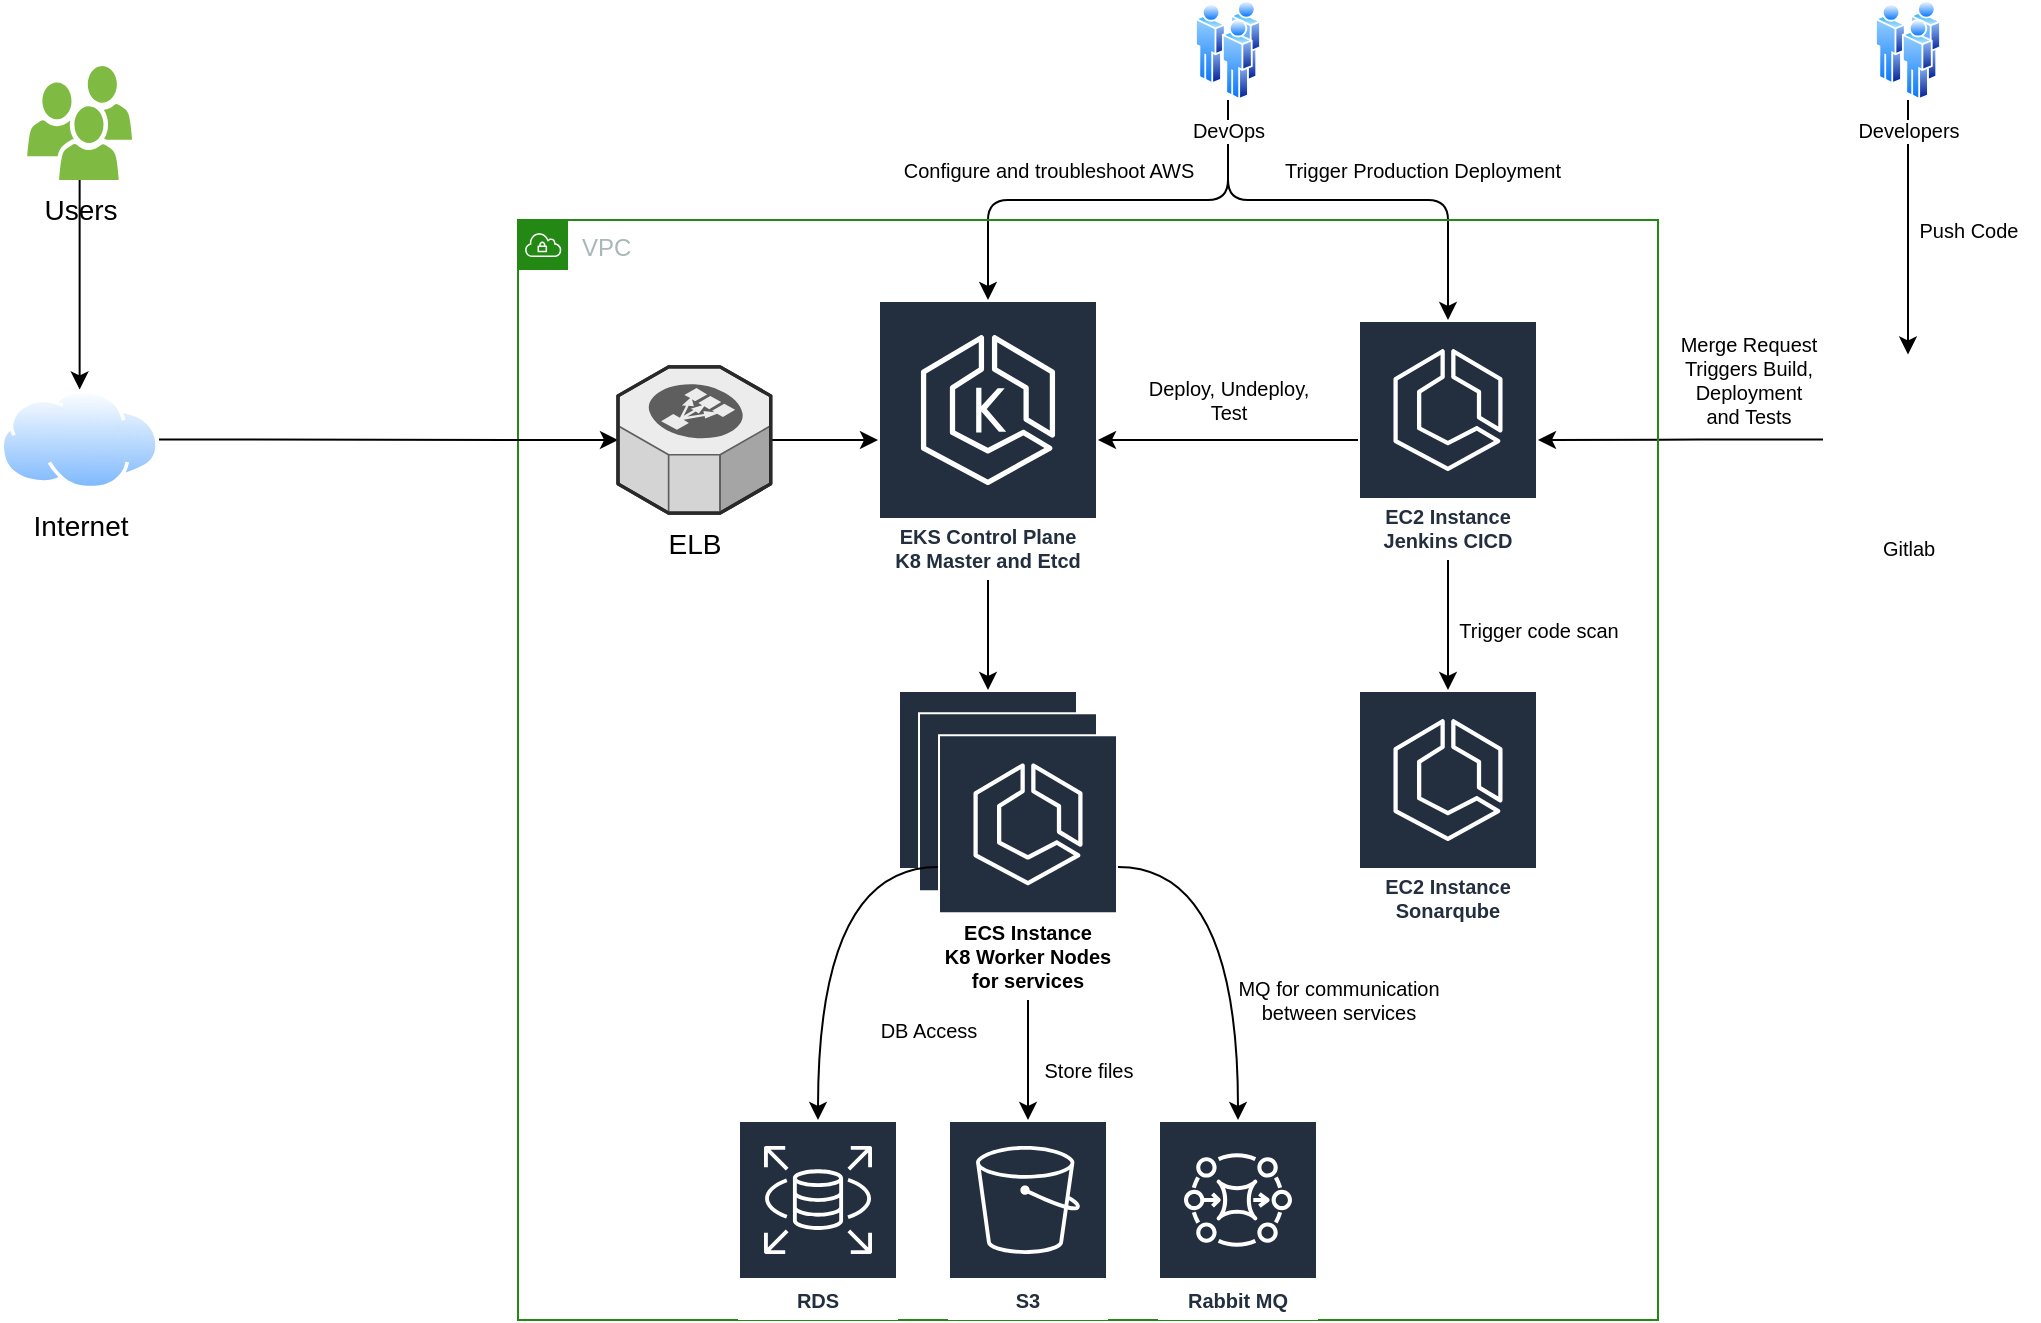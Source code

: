 <mxfile version="20.2.4" type="device" pages="2"><diagram id="X1YHbi0_fT3v_XIOK6Z2" name="Page-1"><mxGraphModel dx="1426" dy="769" grid="1" gridSize="10" guides="1" tooltips="1" connect="1" arrows="1" fold="1" page="1" pageScale="1" pageWidth="1100" pageHeight="850" math="0" shadow="0"><root><mxCell id="0"/><mxCell id="1" parent="0"/><mxCell id="kAOM1V9YPyq5Xtv8fsHM-78" style="edgeStyle=orthogonalEdgeStyle;orthogonalLoop=1;jettySize=auto;html=1;exitX=0;exitY=0.5;exitDx=0;exitDy=0;fontSize=10;" parent="1" source="kAOM1V9YPyq5Xtv8fsHM-39" target="kAOM1V9YPyq5Xtv8fsHM-33" edge="1"><mxGeometry relative="1" as="geometry"/></mxCell><mxCell id="kAOM1V9YPyq5Xtv8fsHM-39" value="Gitlab" style="shape=image;html=1;verticalAlign=top;verticalLabelPosition=bottom;labelBackgroundColor=#ffffff;imageAspect=0;aspect=fixed;image=https://cdn4.iconfinder.com/data/icons/socialcones/508/Gitlab-128.png;fontSize=10;rounded=0;" parent="1" vertex="1"><mxGeometry x="972.5" y="187.25" width="85" height="85" as="geometry"/></mxCell><mxCell id="kAOM1V9YPyq5Xtv8fsHM-70" style="edgeStyle=orthogonalEdgeStyle;orthogonalLoop=1;jettySize=auto;html=1;exitX=0.5;exitY=1;exitDx=0;exitDy=0;fontSize=10;" parent="1" source="kAOM1V9YPyq5Xtv8fsHM-40" target="kAOM1V9YPyq5Xtv8fsHM-16" edge="1"><mxGeometry relative="1" as="geometry"/></mxCell><mxCell id="kAOM1V9YPyq5Xtv8fsHM-71" style="edgeStyle=orthogonalEdgeStyle;orthogonalLoop=1;jettySize=auto;html=1;exitX=0.5;exitY=1;exitDx=0;exitDy=0;fontSize=10;" parent="1" source="kAOM1V9YPyq5Xtv8fsHM-40" target="kAOM1V9YPyq5Xtv8fsHM-33" edge="1"><mxGeometry relative="1" as="geometry"><Array as="points"><mxPoint x="675" y="110"/><mxPoint x="785" y="110"/></Array></mxGeometry></mxCell><mxCell id="kAOM1V9YPyq5Xtv8fsHM-40" value="DevOps" style="aspect=fixed;perimeter=ellipsePerimeter;html=1;align=center;shadow=0;dashed=0;spacingTop=3;image;image=img/lib/active_directory/users.svg;fontSize=10;rounded=0;" parent="1" vertex="1"><mxGeometry x="658.5" y="10" width="33" height="50" as="geometry"/></mxCell><mxCell id="kAOM1V9YPyq5Xtv8fsHM-79" style="edgeStyle=orthogonalEdgeStyle;orthogonalLoop=1;jettySize=auto;html=1;exitX=0.5;exitY=1;exitDx=0;exitDy=0;entryX=0.5;entryY=0;entryDx=0;entryDy=0;fontSize=10;" parent="1" source="kAOM1V9YPyq5Xtv8fsHM-41" target="kAOM1V9YPyq5Xtv8fsHM-39" edge="1"><mxGeometry relative="1" as="geometry"/></mxCell><mxCell id="kAOM1V9YPyq5Xtv8fsHM-41" value="Developers" style="aspect=fixed;perimeter=ellipsePerimeter;html=1;align=center;shadow=0;dashed=0;spacingTop=3;image;image=img/lib/active_directory/users.svg;fontSize=10;rounded=0;" parent="1" vertex="1"><mxGeometry x="998.5" y="10" width="33" height="50" as="geometry"/></mxCell><mxCell id="kAOM1V9YPyq5Xtv8fsHM-48" value="VPC" style="points=[[0,0],[0.25,0],[0.5,0],[0.75,0],[1,0],[1,0.25],[1,0.5],[1,0.75],[1,1],[0.75,1],[0.5,1],[0.25,1],[0,1],[0,0.75],[0,0.5],[0,0.25]];outlineConnect=0;gradientColor=none;html=1;whiteSpace=wrap;fontSize=12;fontStyle=0;container=0;pointerEvents=0;collapsible=0;recursiveResize=0;shape=mxgraph.aws4.group;grIcon=mxgraph.aws4.group_vpc;strokeColor=#248814;fillColor=none;verticalAlign=top;align=left;spacingLeft=30;fontColor=#AAB7B8;dashed=0;rounded=0;" parent="1" vertex="1"><mxGeometry x="320" y="120" width="570" height="550" as="geometry"/></mxCell><mxCell id="kAOM1V9YPyq5Xtv8fsHM-64" style="edgeStyle=none;rounded=0;orthogonalLoop=1;jettySize=auto;html=1;exitX=0.5;exitY=1;exitDx=0;exitDy=0;fontSize=10;" parent="1" source="kAOM1V9YPyq5Xtv8fsHM-40" target="kAOM1V9YPyq5Xtv8fsHM-40" edge="1"><mxGeometry relative="1" as="geometry"/></mxCell><mxCell id="kAOM1V9YPyq5Xtv8fsHM-69" style="edgeStyle=orthogonalEdgeStyle;orthogonalLoop=1;jettySize=auto;html=1;exitX=0.5;exitY=1;exitDx=0;exitDy=0;fontSize=10;" parent="1" source="kAOM1V9YPyq5Xtv8fsHM-40" target="kAOM1V9YPyq5Xtv8fsHM-40" edge="1"><mxGeometry relative="1" as="geometry"/></mxCell><mxCell id="kAOM1V9YPyq5Xtv8fsHM-80" value="Trigger Production Deployment" style="text;html=1;resizable=0;autosize=1;align=center;verticalAlign=middle;points=[];fillColor=none;strokeColor=none;rounded=0;fontSize=10;" parent="1" vertex="1"><mxGeometry x="691.5" y="80" width="160" height="30" as="geometry"/></mxCell><mxCell id="kAOM1V9YPyq5Xtv8fsHM-82" value="Configure and troubleshoot AWS" style="text;html=1;resizable=0;autosize=1;align=center;verticalAlign=middle;points=[];fillColor=none;strokeColor=none;rounded=0;fontSize=10;" parent="1" vertex="1"><mxGeometry x="500" y="80" width="170" height="30" as="geometry"/></mxCell><mxCell id="kAOM1V9YPyq5Xtv8fsHM-84" value="Push Code" style="text;html=1;resizable=0;autosize=1;align=center;verticalAlign=middle;points=[];fillColor=none;strokeColor=none;rounded=0;fontSize=10;" parent="1" vertex="1"><mxGeometry x="1010" y="110" width="70" height="30" as="geometry"/></mxCell><mxCell id="kAOM1V9YPyq5Xtv8fsHM-85" value="Merge Request&lt;br&gt;Triggers Build,&lt;br&gt;Deployment&lt;br&gt;and Tests&lt;br&gt;" style="text;html=1;resizable=0;autosize=1;align=center;verticalAlign=middle;points=[];fillColor=none;strokeColor=none;rounded=0;fontSize=10;" parent="1" vertex="1"><mxGeometry x="890" y="170" width="90" height="60" as="geometry"/></mxCell><mxCell id="liewG8oI1G_akwRt7urS-18" style="edgeStyle=orthogonalEdgeStyle;curved=1;rounded=0;orthogonalLoop=1;jettySize=auto;html=1;fontSize=14;exitX=1;exitY=0.5;exitDx=0;exitDy=0;" parent="1" source="liewG8oI1G_akwRt7urS-22" target="liewG8oI1G_akwRt7urS-14" edge="1"><mxGeometry relative="1" as="geometry"><mxPoint x="269.99" y="229.8" as="sourcePoint"/></mxGeometry></mxCell><mxCell id="kAOM1V9YPyq5Xtv8fsHM-72" style="edgeStyle=orthogonalEdgeStyle;orthogonalLoop=1;jettySize=auto;html=1;fontSize=10;" parent="1" source="kAOM1V9YPyq5Xtv8fsHM-16" target="kAOM1V9YPyq5Xtv8fsHM-34" edge="1"><mxGeometry relative="1" as="geometry"><mxPoint x="555" y="360" as="targetPoint"/></mxGeometry></mxCell><mxCell id="kAOM1V9YPyq5Xtv8fsHM-16" value="EKS Control Plane&lt;br&gt;K8 Master and Etcd" style="sketch=0;outlineConnect=0;fontColor=#232F3E;gradientColor=none;strokeColor=#ffffff;fillColor=#232F3E;dashed=0;verticalLabelPosition=middle;verticalAlign=bottom;align=center;html=1;whiteSpace=wrap;fontSize=10;fontStyle=1;spacing=3;shape=mxgraph.aws4.productIcon;prIcon=mxgraph.aws4.eks;rounded=0;" parent="1" vertex="1"><mxGeometry x="500" y="160" width="110" height="140" as="geometry"/></mxCell><mxCell id="kAOM1V9YPyq5Xtv8fsHM-73" style="edgeStyle=orthogonalEdgeStyle;orthogonalLoop=1;jettySize=auto;html=1;fontSize=10;" parent="1" source="kAOM1V9YPyq5Xtv8fsHM-33" target="kAOM1V9YPyq5Xtv8fsHM-45" edge="1"><mxGeometry relative="1" as="geometry"/></mxCell><mxCell id="kAOM1V9YPyq5Xtv8fsHM-83" style="edgeStyle=orthogonalEdgeStyle;orthogonalLoop=1;jettySize=auto;html=1;fontSize=10;" parent="1" source="kAOM1V9YPyq5Xtv8fsHM-33" target="kAOM1V9YPyq5Xtv8fsHM-16" edge="1"><mxGeometry relative="1" as="geometry"/></mxCell><mxCell id="kAOM1V9YPyq5Xtv8fsHM-33" value="EC2 Instance&lt;br&gt;Jenkins CICD" style="sketch=0;outlineConnect=0;fontColor=#232F3E;gradientColor=none;strokeColor=#ffffff;fillColor=#232F3E;dashed=0;verticalLabelPosition=middle;verticalAlign=bottom;align=center;html=1;whiteSpace=wrap;fontSize=10;fontStyle=1;spacing=3;shape=mxgraph.aws4.productIcon;prIcon=mxgraph.aws4.ecs;rounded=0;" parent="1" vertex="1"><mxGeometry x="740" y="170" width="90" height="120" as="geometry"/></mxCell><mxCell id="kAOM1V9YPyq5Xtv8fsHM-45" value="EC2 Instance&lt;br&gt;Sonarqube" style="sketch=0;outlineConnect=0;fontColor=#232F3E;gradientColor=none;strokeColor=#ffffff;fillColor=#232F3E;dashed=0;verticalLabelPosition=middle;verticalAlign=bottom;align=center;html=1;whiteSpace=wrap;fontSize=10;fontStyle=1;spacing=3;shape=mxgraph.aws4.productIcon;prIcon=mxgraph.aws4.ecs;rounded=0;" parent="1" vertex="1"><mxGeometry x="740" y="355" width="90" height="120" as="geometry"/></mxCell><mxCell id="kAOM1V9YPyq5Xtv8fsHM-47" value="Trigger code scan" style="text;html=1;resizable=0;autosize=1;align=center;verticalAlign=middle;points=[];fillColor=none;strokeColor=none;rounded=0;fontSize=10;" parent="1" vertex="1"><mxGeometry x="780" y="310" width="100" height="30" as="geometry"/></mxCell><mxCell id="kAOM1V9YPyq5Xtv8fsHM-53" value="Store files" style="text;html=1;resizable=0;autosize=1;align=center;verticalAlign=middle;points=[];fillColor=none;strokeColor=none;rounded=0;fontSize=10;" parent="1" vertex="1"><mxGeometry x="570" y="530" width="70" height="30" as="geometry"/></mxCell><mxCell id="kAOM1V9YPyq5Xtv8fsHM-54" value="DB Access" style="text;html=1;resizable=0;autosize=1;align=center;verticalAlign=middle;points=[];fillColor=none;strokeColor=none;rounded=0;fontSize=10;" parent="1" vertex="1"><mxGeometry x="490" y="510" width="70" height="30" as="geometry"/></mxCell><mxCell id="kAOM1V9YPyq5Xtv8fsHM-31" value="&lt;br&gt;RDS" style="sketch=0;outlineConnect=0;fontColor=#232F3E;gradientColor=none;strokeColor=#ffffff;fillColor=#232F3E;dashed=0;verticalLabelPosition=middle;verticalAlign=bottom;align=center;html=1;whiteSpace=wrap;fontSize=10;fontStyle=1;spacing=3;shape=mxgraph.aws4.productIcon;prIcon=mxgraph.aws4.rds;rounded=0;" parent="1" vertex="1"><mxGeometry x="430" y="570" width="80" height="100" as="geometry"/></mxCell><mxCell id="kAOM1V9YPyq5Xtv8fsHM-35" value="" style="group;rounded=0;" parent="1" vertex="1" connectable="0"><mxGeometry x="510" y="355" width="150" height="155" as="geometry"/></mxCell><mxCell id="kAOM1V9YPyq5Xtv8fsHM-34" value="" style="sketch=0;outlineConnect=0;fontColor=#232F3E;gradientColor=none;strokeColor=#ffffff;fillColor=#232F3E;dashed=0;verticalLabelPosition=middle;verticalAlign=bottom;align=center;html=1;whiteSpace=wrap;fontSize=10;fontStyle=1;spacing=3;shape=mxgraph.aws4.productIcon;prIcon=mxgraph.aws4.ecs;rounded=0;" parent="kAOM1V9YPyq5Xtv8fsHM-35" vertex="1"><mxGeometry width="90" height="99.643" as="geometry"/></mxCell><mxCell id="kAOM1V9YPyq5Xtv8fsHM-6" style="edgeStyle=orthogonalEdgeStyle;rounded=0;orthogonalLoop=1;jettySize=auto;html=1;exitX=0.5;exitY=1;exitDx=0;exitDy=0;" parent="kAOM1V9YPyq5Xtv8fsHM-35" edge="1"><mxGeometry relative="1" as="geometry"><mxPoint x="150" as="sourcePoint"/><mxPoint x="150" as="targetPoint"/></mxGeometry></mxCell><mxCell id="kAOM1V9YPyq5Xtv8fsHM-18" value="" style="sketch=0;outlineConnect=0;fontColor=#232F3E;gradientColor=none;strokeColor=#ffffff;fillColor=#232F3E;dashed=0;verticalLabelPosition=middle;verticalAlign=bottom;align=center;html=1;whiteSpace=wrap;fontSize=10;fontStyle=1;spacing=3;shape=mxgraph.aws4.productIcon;prIcon=mxgraph.aws4.ecs;rounded=0;" parent="kAOM1V9YPyq5Xtv8fsHM-35" vertex="1"><mxGeometry x="10" y="11.071" width="90" height="99.643" as="geometry"/></mxCell><mxCell id="kAOM1V9YPyq5Xtv8fsHM-19" value="&lt;font style=&quot;font-size: 10px;&quot;&gt;&lt;span style=&quot;color: rgb(0, 0, 0);&quot;&gt;ECS Instance&lt;br&gt;&lt;/span&gt;&lt;span style=&quot;color: rgb(0, 0, 0);&quot;&gt;K8 Worker Nodes&lt;br&gt;for services&lt;br&gt;&lt;/span&gt;&lt;/font&gt;" style="sketch=0;outlineConnect=0;fontColor=#232F3E;gradientColor=none;strokeColor=#ffffff;fillColor=#232F3E;dashed=0;verticalLabelPosition=middle;verticalAlign=bottom;align=center;html=1;whiteSpace=wrap;fontSize=10;fontStyle=1;spacing=3;shape=mxgraph.aws4.productIcon;prIcon=mxgraph.aws4.ecs;rounded=0;" parent="kAOM1V9YPyq5Xtv8fsHM-35" vertex="1"><mxGeometry x="20" y="22.143" width="90" height="132.857" as="geometry"/></mxCell><mxCell id="kAOM1V9YPyq5Xtv8fsHM-32" value="&lt;br&gt;S3" style="sketch=0;outlineConnect=0;fontColor=#232F3E;gradientColor=none;strokeColor=#ffffff;fillColor=#232F3E;dashed=0;verticalLabelPosition=middle;verticalAlign=bottom;align=center;html=1;whiteSpace=wrap;fontSize=10;fontStyle=1;spacing=3;shape=mxgraph.aws4.productIcon;prIcon=mxgraph.aws4.s3;rounded=0;" parent="1" vertex="1"><mxGeometry x="535" y="570" width="80" height="100" as="geometry"/></mxCell><mxCell id="kAOM1V9YPyq5Xtv8fsHM-60" value="MQ for communication&lt;br&gt;between services" style="text;html=1;resizable=0;autosize=1;align=center;verticalAlign=middle;points=[];fillColor=none;strokeColor=none;rounded=0;fontSize=10;" parent="1" vertex="1"><mxGeometry x="670" y="490" width="120" height="40" as="geometry"/></mxCell><mxCell id="kAOM1V9YPyq5Xtv8fsHM-75" style="edgeStyle=orthogonalEdgeStyle;orthogonalLoop=1;jettySize=auto;html=1;fontSize=10;" parent="1" source="kAOM1V9YPyq5Xtv8fsHM-19" target="kAOM1V9YPyq5Xtv8fsHM-32" edge="1"><mxGeometry relative="1" as="geometry"/></mxCell><mxCell id="kAOM1V9YPyq5Xtv8fsHM-38" value="Deploy, Undeploy, &lt;br&gt;Test" style="text;html=1;resizable=0;autosize=1;align=center;verticalAlign=middle;points=[];fillColor=none;strokeColor=none;rounded=0;fontSize=10;" parent="1" vertex="1"><mxGeometry x="625" y="190" width="100" height="40" as="geometry"/></mxCell><mxCell id="liewG8oI1G_akwRt7urS-3" value="Rabbit MQ" style="sketch=0;outlineConnect=0;fontColor=#232F3E;gradientColor=none;strokeColor=#ffffff;fillColor=#232F3E;dashed=0;verticalLabelPosition=middle;verticalAlign=bottom;align=center;html=1;whiteSpace=wrap;fontSize=10;fontStyle=1;spacing=3;shape=mxgraph.aws4.productIcon;prIcon=mxgraph.aws4.mq;" parent="1" vertex="1"><mxGeometry x="640" y="570" width="80" height="100" as="geometry"/></mxCell><mxCell id="liewG8oI1G_akwRt7urS-15" style="edgeStyle=orthogonalEdgeStyle;curved=1;rounded=0;orthogonalLoop=1;jettySize=auto;html=1;fontSize=14;" parent="1" source="liewG8oI1G_akwRt7urS-14" target="kAOM1V9YPyq5Xtv8fsHM-16" edge="1"><mxGeometry relative="1" as="geometry"/></mxCell><mxCell id="liewG8oI1G_akwRt7urS-14" value="ELB" style="verticalLabelPosition=bottom;html=1;verticalAlign=top;strokeWidth=1;align=center;outlineConnect=0;dashed=0;outlineConnect=0;shape=mxgraph.aws3d.elasticLoadBalancing;fillColor=#ECECEC;strokeColor=#5E5E5E;aspect=fixed;fontSize=14;" parent="1" vertex="1"><mxGeometry x="370" y="193.41" width="76.35" height="73.17" as="geometry"/></mxCell><mxCell id="liewG8oI1G_akwRt7urS-23" style="edgeStyle=orthogonalEdgeStyle;curved=1;rounded=0;orthogonalLoop=1;jettySize=auto;html=1;entryX=0.5;entryY=0;entryDx=0;entryDy=0;fontSize=14;" parent="1" source="liewG8oI1G_akwRt7urS-16" target="liewG8oI1G_akwRt7urS-22" edge="1"><mxGeometry relative="1" as="geometry"/></mxCell><mxCell id="liewG8oI1G_akwRt7urS-16" value="Users" style="sketch=0;pointerEvents=1;shadow=0;dashed=0;html=1;strokeColor=none;labelPosition=center;verticalLabelPosition=bottom;verticalAlign=top;outlineConnect=0;align=center;shape=mxgraph.office.users.users;fillColor=#7FBA42;fontSize=14;" parent="1" vertex="1"><mxGeometry x="74.6" y="43" width="52.44" height="57" as="geometry"/></mxCell><mxCell id="liewG8oI1G_akwRt7urS-20" style="edgeStyle=orthogonalEdgeStyle;curved=1;rounded=0;orthogonalLoop=1;jettySize=auto;html=1;fontSize=14;" parent="1" source="kAOM1V9YPyq5Xtv8fsHM-19" target="liewG8oI1G_akwRt7urS-3" edge="1"><mxGeometry relative="1" as="geometry"/></mxCell><mxCell id="liewG8oI1G_akwRt7urS-21" style="edgeStyle=orthogonalEdgeStyle;curved=1;rounded=0;orthogonalLoop=1;jettySize=auto;html=1;fontSize=14;" parent="1" source="kAOM1V9YPyq5Xtv8fsHM-19" target="kAOM1V9YPyq5Xtv8fsHM-31" edge="1"><mxGeometry relative="1" as="geometry"/></mxCell><mxCell id="liewG8oI1G_akwRt7urS-22" value="Internet" style="aspect=fixed;perimeter=ellipsePerimeter;html=1;align=center;shadow=0;dashed=0;spacingTop=3;image;image=img/lib/active_directory/internet_cloud.svg;fontSize=14;" parent="1" vertex="1"><mxGeometry x="61.13" y="204.75" width="79.37" height="50" as="geometry"/></mxCell></root></mxGraphModel></diagram><diagram name="Copy of Page-1" id="veO9PjtRmQgxP5respzX"><mxGraphModel dx="2046" dy="1038" grid="1" gridSize="10" guides="1" tooltips="1" connect="1" arrows="1" fold="1" page="1" pageScale="1" pageWidth="1100" pageHeight="850" math="0" shadow="0">&#xa;      <root>&#xa;        <mxCell id="hPk2TVcE_SNGcAEJFy5V-0"/>&#xa;        <mxCell id="hPk2TVcE_SNGcAEJFy5V-1" parent="hPk2TVcE_SNGcAEJFy5V-0"/>&#xa;        <mxCell id="hPk2TVcE_SNGcAEJFy5V-2" style="edgeStyle=orthogonalEdgeStyle;orthogonalLoop=1;jettySize=auto;html=1;exitX=0;exitY=0.5;exitDx=0;exitDy=0;fontSize=10;" parent="hPk2TVcE_SNGcAEJFy5V-1" source="hPk2TVcE_SNGcAEJFy5V-3" target="hPk2TVcE_SNGcAEJFy5V-14" edge="1">&#xa;          <mxGeometry relative="1" as="geometry"/>&#xa;        </mxCell>&#xa;        <mxCell id="hPk2TVcE_SNGcAEJFy5V-3" value="Gitlab" style="shape=image;html=1;verticalAlign=top;verticalLabelPosition=bottom;labelBackgroundColor=#ffffff;imageAspect=0;aspect=fixed;image=https://cdn4.iconfinder.com/data/icons/socialcones/508/Gitlab-128.png;fontSize=10;rounded=0;" parent="hPk2TVcE_SNGcAEJFy5V-1" vertex="1">&#xa;          <mxGeometry x="980" y="235" width="70" height="70" as="geometry"/>&#xa;        </mxCell>&#xa;        <mxCell id="hPk2TVcE_SNGcAEJFy5V-4" style="edgeStyle=orthogonalEdgeStyle;orthogonalLoop=1;jettySize=auto;html=1;exitX=0.5;exitY=1;exitDx=0;exitDy=0;fontSize=10;" parent="hPk2TVcE_SNGcAEJFy5V-1" source="hPk2TVcE_SNGcAEJFy5V-6" target="hPk2TVcE_SNGcAEJFy5V-11" edge="1">&#xa;          <mxGeometry relative="1" as="geometry"/>&#xa;        </mxCell>&#xa;        <mxCell id="hPk2TVcE_SNGcAEJFy5V-5" style="edgeStyle=orthogonalEdgeStyle;orthogonalLoop=1;jettySize=auto;html=1;exitX=0.5;exitY=1;exitDx=0;exitDy=0;fontSize=10;" parent="hPk2TVcE_SNGcAEJFy5V-1" source="hPk2TVcE_SNGcAEJFy5V-6" target="hPk2TVcE_SNGcAEJFy5V-14" edge="1">&#xa;          <mxGeometry relative="1" as="geometry">&#xa;            <Array as="points">&#xa;              <mxPoint x="365" y="150"/>&#xa;              <mxPoint x="475" y="150"/>&#xa;            </Array>&#xa;          </mxGeometry>&#xa;        </mxCell>&#xa;        <mxCell id="hPk2TVcE_SNGcAEJFy5V-6" value="DevOps" style="aspect=fixed;perimeter=ellipsePerimeter;html=1;align=center;shadow=0;dashed=0;spacingTop=3;image;image=img/lib/active_directory/users.svg;fontSize=10;rounded=0;" parent="hPk2TVcE_SNGcAEJFy5V-1" vertex="1">&#xa;          <mxGeometry x="348.5" y="50" width="33" height="50" as="geometry"/>&#xa;        </mxCell>&#xa;        <mxCell id="hPk2TVcE_SNGcAEJFy5V-7" style="edgeStyle=orthogonalEdgeStyle;orthogonalLoop=1;jettySize=auto;html=1;exitX=0.5;exitY=1;exitDx=0;exitDy=0;entryX=0.5;entryY=0;entryDx=0;entryDy=0;fontSize=10;" parent="hPk2TVcE_SNGcAEJFy5V-1" source="hPk2TVcE_SNGcAEJFy5V-8" target="hPk2TVcE_SNGcAEJFy5V-3" edge="1">&#xa;          <mxGeometry relative="1" as="geometry"/>&#xa;        </mxCell>&#xa;        <mxCell id="hPk2TVcE_SNGcAEJFy5V-8" value="Developers" style="aspect=fixed;perimeter=ellipsePerimeter;html=1;align=center;shadow=0;dashed=0;spacingTop=3;image;image=img/lib/active_directory/users.svg;fontSize=10;rounded=0;" parent="hPk2TVcE_SNGcAEJFy5V-1" vertex="1">&#xa;          <mxGeometry x="998.5" y="50" width="33" height="50" as="geometry"/>&#xa;        </mxCell>&#xa;        <mxCell id="hPk2TVcE_SNGcAEJFy5V-9" value="EC2" style="points=[[0,0],[0.25,0],[0.5,0],[0.75,0],[1,0],[1,0.25],[1,0.5],[1,0.75],[1,1],[0.75,1],[0.5,1],[0.25,1],[0,1],[0,0.75],[0,0.5],[0,0.25]];outlineConnect=0;gradientColor=none;html=1;whiteSpace=wrap;fontSize=12;fontStyle=0;container=1;pointerEvents=0;collapsible=0;recursiveResize=0;shape=mxgraph.aws4.group;grIcon=mxgraph.aws4.group_vpc;strokeColor=#248814;fillColor=none;verticalAlign=top;align=left;spacingLeft=30;fontColor=#AAB7B8;dashed=0;rounded=0;" parent="hPk2TVcE_SNGcAEJFy5V-1" vertex="1">&#xa;          <mxGeometry x="150" y="160" width="430" height="550" as="geometry"/>&#xa;        </mxCell>&#xa;        <mxCell id="hPk2TVcE_SNGcAEJFy5V-10" style="edgeStyle=orthogonalEdgeStyle;orthogonalLoop=1;jettySize=auto;html=1;fontSize=10;" parent="hPk2TVcE_SNGcAEJFy5V-9" source="hPk2TVcE_SNGcAEJFy5V-11" target="hPk2TVcE_SNGcAEJFy5V-21" edge="1">&#xa;          <mxGeometry relative="1" as="geometry">&#xa;            <mxPoint x="95" y="240" as="targetPoint"/>&#xa;          </mxGeometry>&#xa;        </mxCell>&#xa;        <mxCell id="hPk2TVcE_SNGcAEJFy5V-11" value="EKS Control Plane&lt;br&gt;K8 Master and Etcd" style="sketch=0;outlineConnect=0;fontColor=#232F3E;gradientColor=none;strokeColor=#ffffff;fillColor=#232F3E;dashed=0;verticalLabelPosition=middle;verticalAlign=bottom;align=center;html=1;whiteSpace=wrap;fontSize=10;fontStyle=1;spacing=3;shape=mxgraph.aws4.productIcon;prIcon=mxgraph.aws4.eks;rounded=0;" parent="hPk2TVcE_SNGcAEJFy5V-9" vertex="1">&#xa;          <mxGeometry x="40" y="40" width="110" height="140" as="geometry"/>&#xa;        </mxCell>&#xa;        <mxCell id="hPk2TVcE_SNGcAEJFy5V-15" value="EC2 Instance&lt;br&gt;Sonarqube" style="sketch=0;outlineConnect=0;fontColor=#232F3E;gradientColor=none;strokeColor=#ffffff;fillColor=#232F3E;dashed=0;verticalLabelPosition=middle;verticalAlign=bottom;align=center;html=1;whiteSpace=wrap;fontSize=10;fontStyle=1;spacing=3;shape=mxgraph.aws4.productIcon;prIcon=mxgraph.aws4.ecs;rounded=0;" parent="hPk2TVcE_SNGcAEJFy5V-9" vertex="1">&#xa;          <mxGeometry x="280" y="235" width="90" height="120" as="geometry"/>&#xa;        </mxCell>&#xa;        <mxCell id="hPk2TVcE_SNGcAEJFy5V-16" value="Trigger code scan" style="text;html=1;resizable=0;autosize=1;align=center;verticalAlign=middle;points=[];fillColor=none;strokeColor=none;rounded=0;fontSize=10;" parent="hPk2TVcE_SNGcAEJFy5V-9" vertex="1">&#xa;          <mxGeometry x="320" y="190" width="100" height="30" as="geometry"/>&#xa;        </mxCell>&#xa;        <mxCell id="hPk2TVcE_SNGcAEJFy5V-17" value="Store files" style="text;html=1;resizable=0;autosize=1;align=center;verticalAlign=middle;points=[];fillColor=none;strokeColor=none;rounded=0;fontSize=10;" parent="hPk2TVcE_SNGcAEJFy5V-9" vertex="1">&#xa;          <mxGeometry x="140" y="390" width="70" height="30" as="geometry"/>&#xa;        </mxCell>&#xa;        <mxCell id="hPk2TVcE_SNGcAEJFy5V-18" value="DB Access" style="text;html=1;resizable=0;autosize=1;align=center;verticalAlign=middle;points=[];fillColor=none;strokeColor=none;rounded=0;fontSize=10;" parent="hPk2TVcE_SNGcAEJFy5V-9" vertex="1">&#xa;          <mxGeometry x="30" y="390" width="70" height="30" as="geometry"/>&#xa;        </mxCell>&#xa;        <mxCell id="hPk2TVcE_SNGcAEJFy5V-19" value="&lt;br&gt;RDS" style="sketch=0;outlineConnect=0;fontColor=#232F3E;gradientColor=none;strokeColor=#ffffff;fillColor=#232F3E;dashed=0;verticalLabelPosition=middle;verticalAlign=bottom;align=center;html=1;whiteSpace=wrap;fontSize=10;fontStyle=1;spacing=3;shape=mxgraph.aws4.productIcon;prIcon=mxgraph.aws4.rds;rounded=0;" parent="hPk2TVcE_SNGcAEJFy5V-9" vertex="1">&#xa;          <mxGeometry x="40" y="440" width="80" height="100" as="geometry"/>&#xa;        </mxCell>&#xa;        <mxCell id="hPk2TVcE_SNGcAEJFy5V-20" value="" style="group;rounded=0;" parent="hPk2TVcE_SNGcAEJFy5V-9" vertex="1" connectable="0">&#xa;          <mxGeometry x="50" y="235" width="150" height="155" as="geometry"/>&#xa;        </mxCell>&#xa;        <mxCell id="hPk2TVcE_SNGcAEJFy5V-21" value="" style="sketch=0;outlineConnect=0;fontColor=#232F3E;gradientColor=none;strokeColor=#ffffff;fillColor=#232F3E;dashed=0;verticalLabelPosition=middle;verticalAlign=bottom;align=center;html=1;whiteSpace=wrap;fontSize=10;fontStyle=1;spacing=3;shape=mxgraph.aws4.productIcon;prIcon=mxgraph.aws4.ecs;rounded=0;" parent="hPk2TVcE_SNGcAEJFy5V-20" vertex="1">&#xa;          <mxGeometry width="90" height="99.643" as="geometry"/>&#xa;        </mxCell>&#xa;        <mxCell id="hPk2TVcE_SNGcAEJFy5V-22" style="edgeStyle=orthogonalEdgeStyle;rounded=0;orthogonalLoop=1;jettySize=auto;html=1;exitX=0.5;exitY=1;exitDx=0;exitDy=0;" parent="hPk2TVcE_SNGcAEJFy5V-20" edge="1">&#xa;          <mxGeometry relative="1" as="geometry">&#xa;            <mxPoint x="150" as="sourcePoint"/>&#xa;            <mxPoint x="150" as="targetPoint"/>&#xa;          </mxGeometry>&#xa;        </mxCell>&#xa;        <mxCell id="hPk2TVcE_SNGcAEJFy5V-23" value="" style="sketch=0;outlineConnect=0;fontColor=#232F3E;gradientColor=none;strokeColor=#ffffff;fillColor=#232F3E;dashed=0;verticalLabelPosition=middle;verticalAlign=bottom;align=center;html=1;whiteSpace=wrap;fontSize=10;fontStyle=1;spacing=3;shape=mxgraph.aws4.productIcon;prIcon=mxgraph.aws4.ecs;rounded=0;" parent="hPk2TVcE_SNGcAEJFy5V-20" vertex="1">&#xa;          <mxGeometry x="10" y="11.071" width="90" height="99.643" as="geometry"/>&#xa;        </mxCell>&#xa;        <mxCell id="hPk2TVcE_SNGcAEJFy5V-24" value="&lt;font style=&quot;font-size: 10px;&quot;&gt;&lt;span style=&quot;color: rgb(0, 0, 0);&quot;&gt;ECS Instance&lt;br&gt;&lt;/span&gt;&lt;span style=&quot;color: rgb(0, 0, 0);&quot;&gt;K8 Worker Nodes&lt;br&gt;for services&lt;br&gt;&lt;/span&gt;&lt;/font&gt;" style="sketch=0;outlineConnect=0;fontColor=#232F3E;gradientColor=none;strokeColor=#ffffff;fillColor=#232F3E;dashed=0;verticalLabelPosition=middle;verticalAlign=bottom;align=center;html=1;whiteSpace=wrap;fontSize=10;fontStyle=1;spacing=3;shape=mxgraph.aws4.productIcon;prIcon=mxgraph.aws4.ecs;rounded=0;" parent="hPk2TVcE_SNGcAEJFy5V-20" vertex="1">&#xa;          <mxGeometry x="20" y="22.143" width="90" height="132.857" as="geometry"/>&#xa;        </mxCell>&#xa;        <mxCell id="hPk2TVcE_SNGcAEJFy5V-25" value="&lt;br&gt;S3" style="sketch=0;outlineConnect=0;fontColor=#232F3E;gradientColor=none;strokeColor=#ffffff;fillColor=#232F3E;dashed=0;verticalLabelPosition=middle;verticalAlign=bottom;align=center;html=1;whiteSpace=wrap;fontSize=10;fontStyle=1;spacing=3;shape=mxgraph.aws4.productIcon;prIcon=mxgraph.aws4.s3;rounded=0;" parent="hPk2TVcE_SNGcAEJFy5V-9" vertex="1">&#xa;          <mxGeometry x="150" y="440" width="80" height="100" as="geometry"/>&#xa;        </mxCell>&#xa;        <mxCell id="hPk2TVcE_SNGcAEJFy5V-26" value="MQ for communication&lt;br&gt;between services" style="text;html=1;resizable=0;autosize=1;align=center;verticalAlign=middle;points=[];fillColor=none;strokeColor=none;rounded=0;fontSize=10;" parent="hPk2TVcE_SNGcAEJFy5V-9" vertex="1">&#xa;          <mxGeometry x="300" y="385" width="120" height="40" as="geometry"/>&#xa;        </mxCell>&#xa;        <mxCell id="hPk2TVcE_SNGcAEJFy5V-27" style="edgeStyle=orthogonalEdgeStyle;orthogonalLoop=1;jettySize=auto;html=1;fontSize=10;" parent="hPk2TVcE_SNGcAEJFy5V-9" source="hPk2TVcE_SNGcAEJFy5V-24" target="hPk2TVcE_SNGcAEJFy5V-19" edge="1">&#xa;          <mxGeometry relative="1" as="geometry"/>&#xa;        </mxCell>&#xa;        <mxCell id="hPk2TVcE_SNGcAEJFy5V-28" style="edgeStyle=orthogonalEdgeStyle;orthogonalLoop=1;jettySize=auto;html=1;fontSize=10;" parent="hPk2TVcE_SNGcAEJFy5V-9" source="hPk2TVcE_SNGcAEJFy5V-24" target="hPk2TVcE_SNGcAEJFy5V-25" edge="1">&#xa;          <mxGeometry relative="1" as="geometry"/>&#xa;        </mxCell>&#xa;        <mxCell id="hPk2TVcE_SNGcAEJFy5V-29" style="edgeStyle=orthogonalEdgeStyle;orthogonalLoop=1;jettySize=auto;html=1;fontSize=10;" parent="hPk2TVcE_SNGcAEJFy5V-9" source="hPk2TVcE_SNGcAEJFy5V-24" target="hPk2TVcE_SNGcAEJFy5V-31" edge="1">&#xa;          <mxGeometry relative="1" as="geometry">&#xa;            <Array as="points">&#xa;              <mxPoint x="300" y="370"/>&#xa;            </Array>&#xa;            <mxPoint x="300" y="450" as="targetPoint"/>&#xa;          </mxGeometry>&#xa;        </mxCell>&#xa;        <mxCell id="hPk2TVcE_SNGcAEJFy5V-30" value="Deploy, Undeploy, &lt;br&gt;Test" style="text;html=1;resizable=0;autosize=1;align=center;verticalAlign=middle;points=[];fillColor=none;strokeColor=none;rounded=0;fontSize=10;" parent="hPk2TVcE_SNGcAEJFy5V-9" vertex="1">&#xa;          <mxGeometry x="165" y="70" width="100" height="40" as="geometry"/>&#xa;        </mxCell>&#xa;        <mxCell id="hPk2TVcE_SNGcAEJFy5V-31" value="Rabbit MQ" style="sketch=0;outlineConnect=0;fontColor=#232F3E;gradientColor=none;strokeColor=#ffffff;fillColor=#232F3E;dashed=0;verticalLabelPosition=middle;verticalAlign=bottom;align=center;html=1;whiteSpace=wrap;fontSize=10;fontStyle=1;spacing=3;shape=mxgraph.aws4.productIcon;prIcon=mxgraph.aws4.mq;" parent="hPk2TVcE_SNGcAEJFy5V-9" vertex="1">&#xa;          <mxGeometry x="265" y="440" width="80" height="100" as="geometry"/>&#xa;        </mxCell>&#xa;        <mxCell id="hPk2TVcE_SNGcAEJFy5V-32" style="edgeStyle=none;rounded=0;orthogonalLoop=1;jettySize=auto;html=1;exitX=0.5;exitY=1;exitDx=0;exitDy=0;fontSize=10;" parent="hPk2TVcE_SNGcAEJFy5V-1" source="hPk2TVcE_SNGcAEJFy5V-6" target="hPk2TVcE_SNGcAEJFy5V-6" edge="1">&#xa;          <mxGeometry relative="1" as="geometry"/>&#xa;        </mxCell>&#xa;        <mxCell id="hPk2TVcE_SNGcAEJFy5V-33" style="edgeStyle=orthogonalEdgeStyle;orthogonalLoop=1;jettySize=auto;html=1;exitX=0.5;exitY=1;exitDx=0;exitDy=0;fontSize=10;" parent="hPk2TVcE_SNGcAEJFy5V-1" source="hPk2TVcE_SNGcAEJFy5V-6" target="hPk2TVcE_SNGcAEJFy5V-6" edge="1">&#xa;          <mxGeometry relative="1" as="geometry"/>&#xa;        </mxCell>&#xa;        <mxCell id="hPk2TVcE_SNGcAEJFy5V-34" value="Trigger Production Deployment" style="text;html=1;resizable=0;autosize=1;align=center;verticalAlign=middle;points=[];fillColor=none;strokeColor=none;rounded=0;fontSize=10;" parent="hPk2TVcE_SNGcAEJFy5V-1" vertex="1">&#xa;          <mxGeometry x="381.5" y="120" width="160" height="30" as="geometry"/>&#xa;        </mxCell>&#xa;        <mxCell id="hPk2TVcE_SNGcAEJFy5V-35" value="Configure and troubleshoot AWS" style="text;html=1;resizable=0;autosize=1;align=center;verticalAlign=middle;points=[];fillColor=none;strokeColor=none;rounded=0;fontSize=10;" parent="hPk2TVcE_SNGcAEJFy5V-1" vertex="1">&#xa;          <mxGeometry x="190" y="120" width="170" height="30" as="geometry"/>&#xa;        </mxCell>&#xa;        <mxCell id="hPk2TVcE_SNGcAEJFy5V-36" value="Push Code" style="text;html=1;resizable=0;autosize=1;align=center;verticalAlign=middle;points=[];fillColor=none;strokeColor=none;rounded=0;fontSize=10;" parent="hPk2TVcE_SNGcAEJFy5V-1" vertex="1">&#xa;          <mxGeometry x="1010" y="150" width="70" height="30" as="geometry"/>&#xa;        </mxCell>&#xa;        <mxCell id="hPk2TVcE_SNGcAEJFy5V-37" value="Merge Request&lt;br&gt;Triggers Build,&lt;br&gt;Deployment&lt;br&gt;and Tests&lt;br&gt;" style="text;html=1;resizable=0;autosize=1;align=center;verticalAlign=middle;points=[];fillColor=none;strokeColor=none;rounded=0;fontSize=10;" parent="hPk2TVcE_SNGcAEJFy5V-1" vertex="1">&#xa;          <mxGeometry x="890" y="210" width="90" height="60" as="geometry"/>&#xa;        </mxCell>&#xa;        <mxCell id="hPk2TVcE_SNGcAEJFy5V-14" value="EC2 Instance&lt;br&gt;Jenkins CICD" style="sketch=0;outlineConnect=0;fontColor=#232F3E;gradientColor=none;strokeColor=#ffffff;fillColor=#232F3E;dashed=0;verticalLabelPosition=middle;verticalAlign=bottom;align=center;html=1;whiteSpace=wrap;fontSize=10;fontStyle=1;spacing=3;shape=mxgraph.aws4.productIcon;prIcon=mxgraph.aws4.ecs;rounded=0;" parent="hPk2TVcE_SNGcAEJFy5V-1" vertex="1">&#xa;          <mxGeometry x="730" y="210" width="90" height="120" as="geometry"/>&#xa;        </mxCell>&#xa;        <mxCell id="hPk2TVcE_SNGcAEJFy5V-12" style="edgeStyle=orthogonalEdgeStyle;orthogonalLoop=1;jettySize=auto;html=1;fontSize=10;" parent="hPk2TVcE_SNGcAEJFy5V-1" source="hPk2TVcE_SNGcAEJFy5V-14" target="hPk2TVcE_SNGcAEJFy5V-15" edge="1">&#xa;          <mxGeometry relative="1" as="geometry"/>&#xa;        </mxCell>&#xa;        <mxCell id="hPk2TVcE_SNGcAEJFy5V-13" style="edgeStyle=orthogonalEdgeStyle;orthogonalLoop=1;jettySize=auto;html=1;fontSize=10;" parent="hPk2TVcE_SNGcAEJFy5V-1" source="hPk2TVcE_SNGcAEJFy5V-14" target="hPk2TVcE_SNGcAEJFy5V-11" edge="1">&#xa;          <mxGeometry relative="1" as="geometry"/>&#xa;        </mxCell>&#xa;        <mxCell id="-AM0JPNV6DX7HIGaUoI1-0" value="EC2" style="points=[[0,0],[0.25,0],[0.5,0],[0.75,0],[1,0],[1,0.25],[1,0.5],[1,0.75],[1,1],[0.75,1],[0.5,1],[0.25,1],[0,1],[0,0.75],[0,0.5],[0,0.25]];outlineConnect=0;gradientColor=none;html=1;whiteSpace=wrap;fontSize=12;fontStyle=0;container=1;pointerEvents=0;collapsible=0;recursiveResize=0;shape=mxgraph.aws4.group;grIcon=mxgraph.aws4.group_vpc;strokeColor=#248814;fillColor=none;verticalAlign=top;align=left;spacingLeft=30;fontColor=#AAB7B8;dashed=0;rounded=0;" parent="hPk2TVcE_SNGcAEJFy5V-1" vertex="1">&#xa;          <mxGeometry x="630" y="160" width="260" height="260" as="geometry"/>&#xa;        </mxCell>&#xa;        <mxCell id="-AM0JPNV6DX7HIGaUoI1-1" style="edgeStyle=orthogonalEdgeStyle;orthogonalLoop=1;jettySize=auto;html=1;fontSize=10;" parent="-AM0JPNV6DX7HIGaUoI1-0" edge="1">&#xa;          <mxGeometry relative="1" as="geometry">&#xa;            <mxPoint x="95" y="240" as="targetPoint"/>&#xa;            <mxPoint x="95" y="180" as="sourcePoint"/>&#xa;          </mxGeometry>&#xa;        </mxCell>&#xa;        <mxCell id="-AM0JPNV6DX7HIGaUoI1-15" style="edgeStyle=orthogonalEdgeStyle;orthogonalLoop=1;jettySize=auto;html=1;fontSize=10;" parent="-AM0JPNV6DX7HIGaUoI1-0" edge="1">&#xa;          <mxGeometry relative="1" as="geometry">&#xa;            <mxPoint x="115" y="390" as="sourcePoint"/>&#xa;          </mxGeometry>&#xa;        </mxCell>&#xa;        <mxCell id="-AM0JPNV6DX7HIGaUoI1-16" style="edgeStyle=orthogonalEdgeStyle;orthogonalLoop=1;jettySize=auto;html=1;fontSize=10;" parent="-AM0JPNV6DX7HIGaUoI1-0" edge="1">&#xa;          <mxGeometry relative="1" as="geometry">&#xa;            <mxPoint x="115" y="390" as="sourcePoint"/>&#xa;          </mxGeometry>&#xa;        </mxCell>&#xa;        <mxCell id="-AM0JPNV6DX7HIGaUoI1-17" style="edgeStyle=orthogonalEdgeStyle;orthogonalLoop=1;jettySize=auto;html=1;fontSize=10;" parent="-AM0JPNV6DX7HIGaUoI1-0" edge="1">&#xa;          <mxGeometry relative="1" as="geometry">&#xa;            <Array as="points">&#xa;              <mxPoint x="300" y="370"/>&#xa;            </Array>&#xa;            <mxPoint x="300" y="450" as="targetPoint"/>&#xa;            <mxPoint x="160" y="370" as="sourcePoint"/>&#xa;          </mxGeometry>&#xa;        </mxCell>&#xa;      </root>&#xa;    </mxGraphModel></diagram></mxfile>